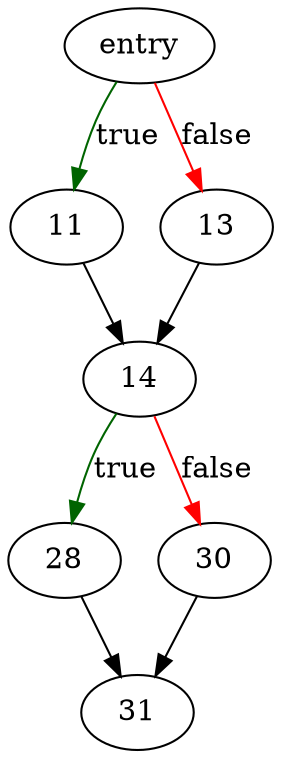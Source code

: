 digraph "sqlite3VdbeMemSetPointer" {
	// Node definitions.
	4 [label=entry];
	11;
	13;
	14;
	28;
	30;
	31;

	// Edge definitions.
	4 -> 11 [
		color=darkgreen
		label=true
	];
	4 -> 13 [
		color=red
		label=false
	];
	11 -> 14;
	13 -> 14;
	14 -> 28 [
		color=darkgreen
		label=true
	];
	14 -> 30 [
		color=red
		label=false
	];
	28 -> 31;
	30 -> 31;
}